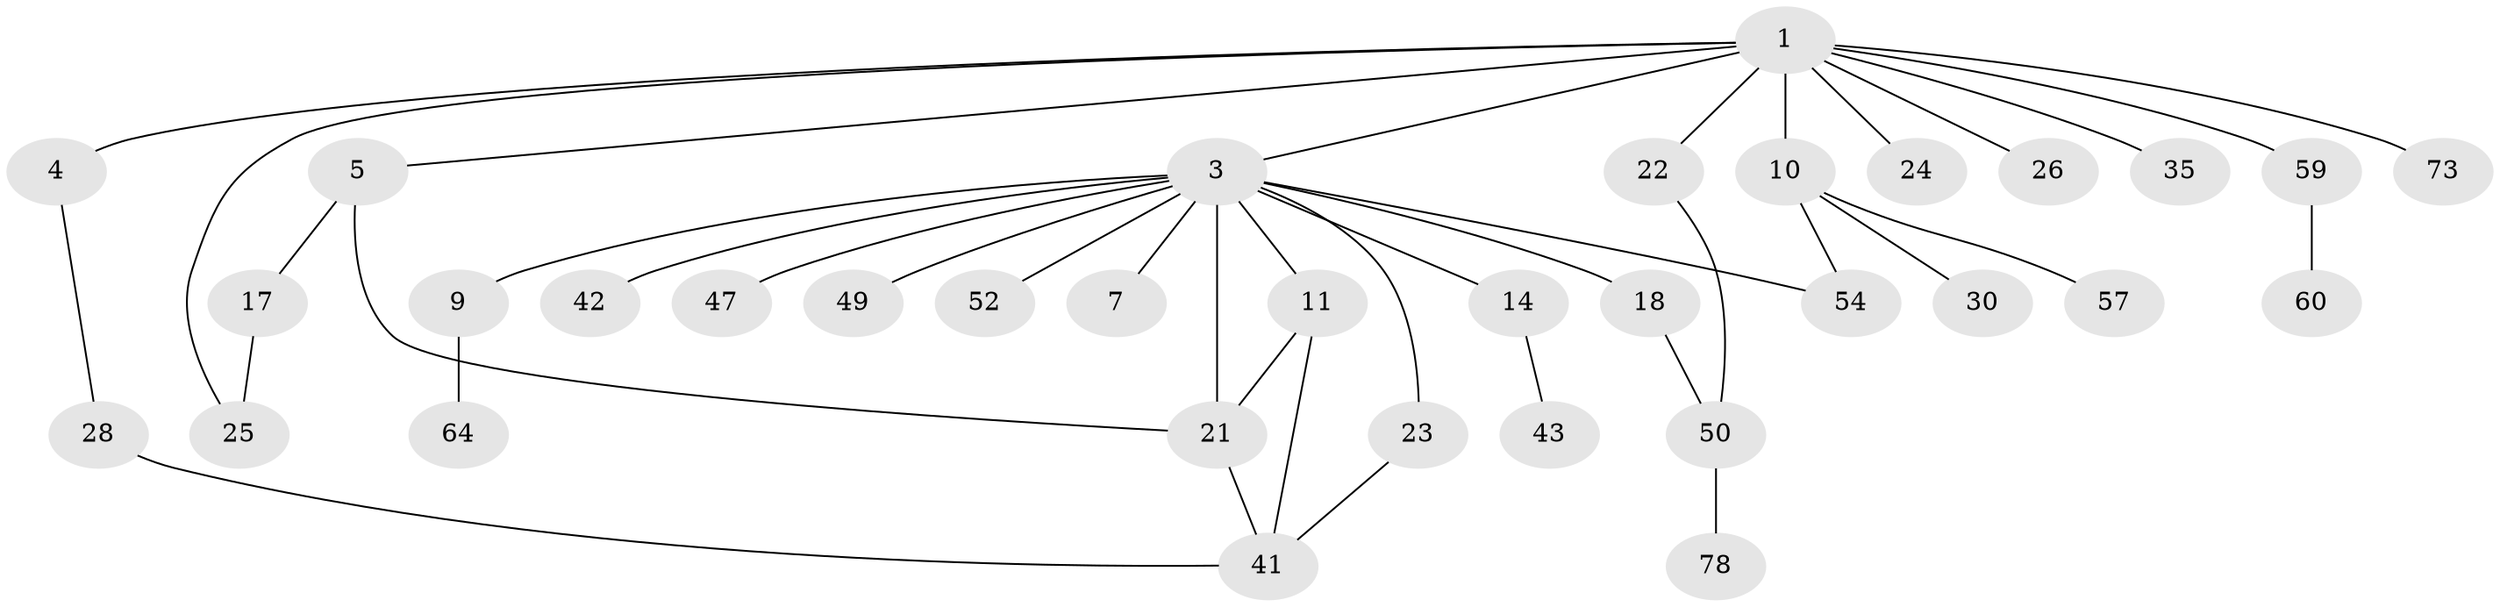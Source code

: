 // original degree distribution, {4: 0.034482758620689655, 9: 0.011494252873563218, 7: 0.011494252873563218, 2: 0.3333333333333333, 5: 0.05747126436781609, 1: 0.40229885057471265, 3: 0.13793103448275862, 6: 0.011494252873563218}
// Generated by graph-tools (version 1.1) at 2025/17/03/04/25 18:17:01]
// undirected, 34 vertices, 41 edges
graph export_dot {
graph [start="1"]
  node [color=gray90,style=filled];
  1 [super="+2"];
  3 [super="+39+19+8+6+13"];
  4;
  5 [super="+16"];
  7;
  9 [super="+38+70"];
  10 [super="+15+29+27+68+51"];
  11;
  14 [super="+40+56"];
  17;
  18 [super="+46+65+45"];
  21 [super="+37+75+32+34"];
  22 [super="+53"];
  23 [super="+74+48+33"];
  24 [super="+58"];
  25 [super="+80"];
  26;
  28 [super="+69"];
  30 [super="+63"];
  35 [super="+62+76"];
  41 [super="+83"];
  42 [super="+67"];
  43;
  47;
  49;
  50;
  52;
  54 [super="+86+55"];
  57;
  59;
  60;
  64;
  73;
  78 [super="+82"];
  1 -- 3;
  1 -- 5;
  1 -- 22;
  1 -- 35;
  1 -- 4;
  1 -- 73;
  1 -- 10;
  1 -- 24;
  1 -- 25;
  1 -- 26;
  1 -- 59;
  3 -- 9;
  3 -- 49;
  3 -- 54;
  3 -- 7;
  3 -- 42;
  3 -- 11;
  3 -- 14;
  3 -- 52;
  3 -- 23;
  3 -- 21;
  3 -- 18;
  3 -- 47;
  4 -- 28;
  5 -- 17;
  5 -- 21;
  9 -- 64;
  10 -- 57;
  10 -- 30;
  10 -- 54;
  11 -- 41;
  11 -- 21;
  14 -- 43;
  17 -- 25;
  18 -- 50;
  21 -- 41;
  22 -- 50;
  23 -- 41;
  28 -- 41;
  50 -- 78;
  59 -- 60;
}
